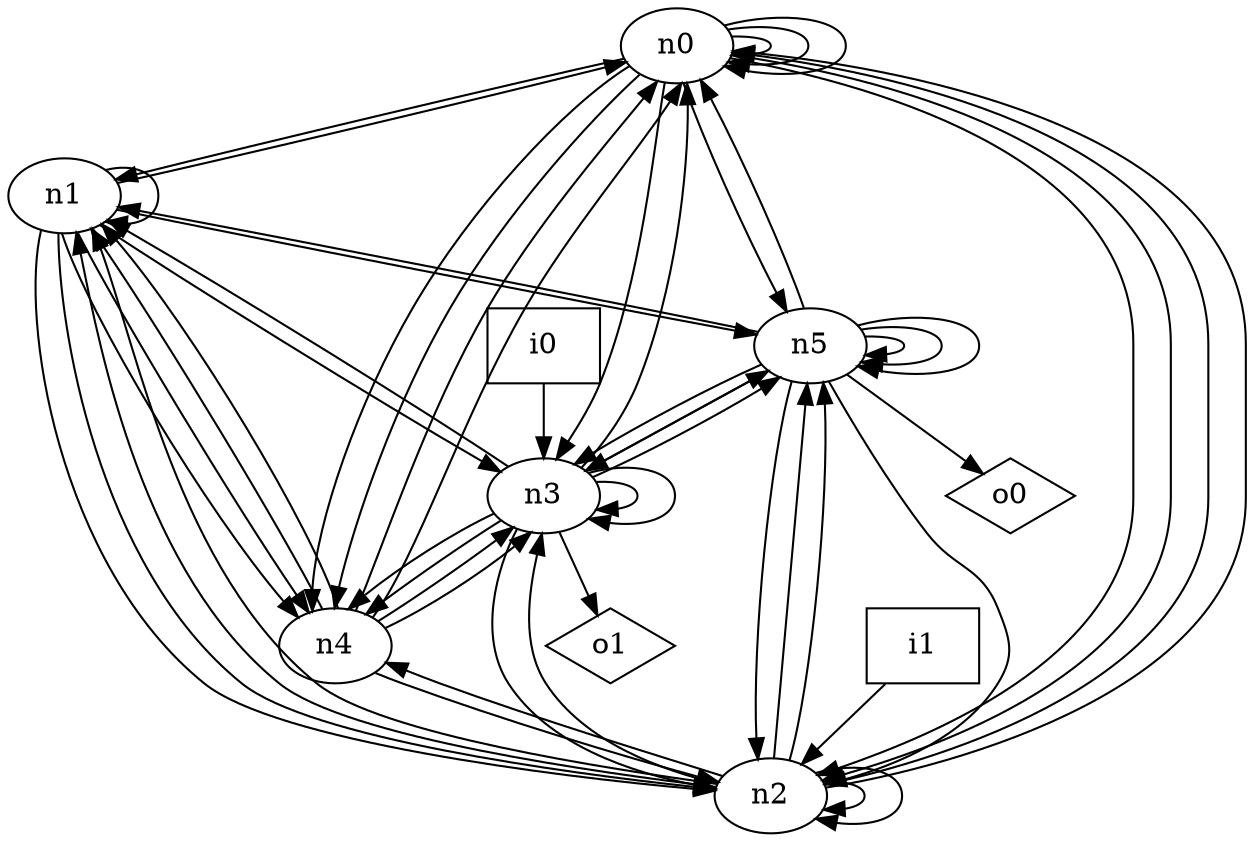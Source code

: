 digraph G {
n0 [label="n0"];
n1 [label="n1"];
n2 [label="n2"];
n3 [label="n3"];
n4 [label="n4"];
n5 [label="n5"];
n6 [label="i0",shape="box"];
n7 [label="i1",shape="box"];
n8 [label="o0",shape="diamond"];
n9 [label="o1",shape="diamond"];
n0 -> n0
n0 -> n0
n0 -> n0
n0 -> n1
n0 -> n2
n0 -> n2
n0 -> n3
n0 -> n4
n0 -> n4
n0 -> n5
n1 -> n0
n1 -> n1
n1 -> n2
n1 -> n2
n1 -> n3
n1 -> n4
n1 -> n4
n1 -> n5
n2 -> n0
n2 -> n0
n2 -> n1
n2 -> n1
n2 -> n2
n2 -> n2
n2 -> n3
n2 -> n4
n2 -> n5
n2 -> n5
n3 -> n0
n3 -> n1
n3 -> n2
n3 -> n3
n3 -> n3
n3 -> n4
n3 -> n4
n3 -> n5
n3 -> n5
n3 -> n9
n4 -> n0
n4 -> n0
n4 -> n1
n4 -> n1
n4 -> n2
n4 -> n3
n4 -> n3
n5 -> n0
n5 -> n1
n5 -> n2
n5 -> n2
n5 -> n3
n5 -> n3
n5 -> n5
n5 -> n5
n5 -> n5
n5 -> n8
n6 -> n3
n7 -> n2
}